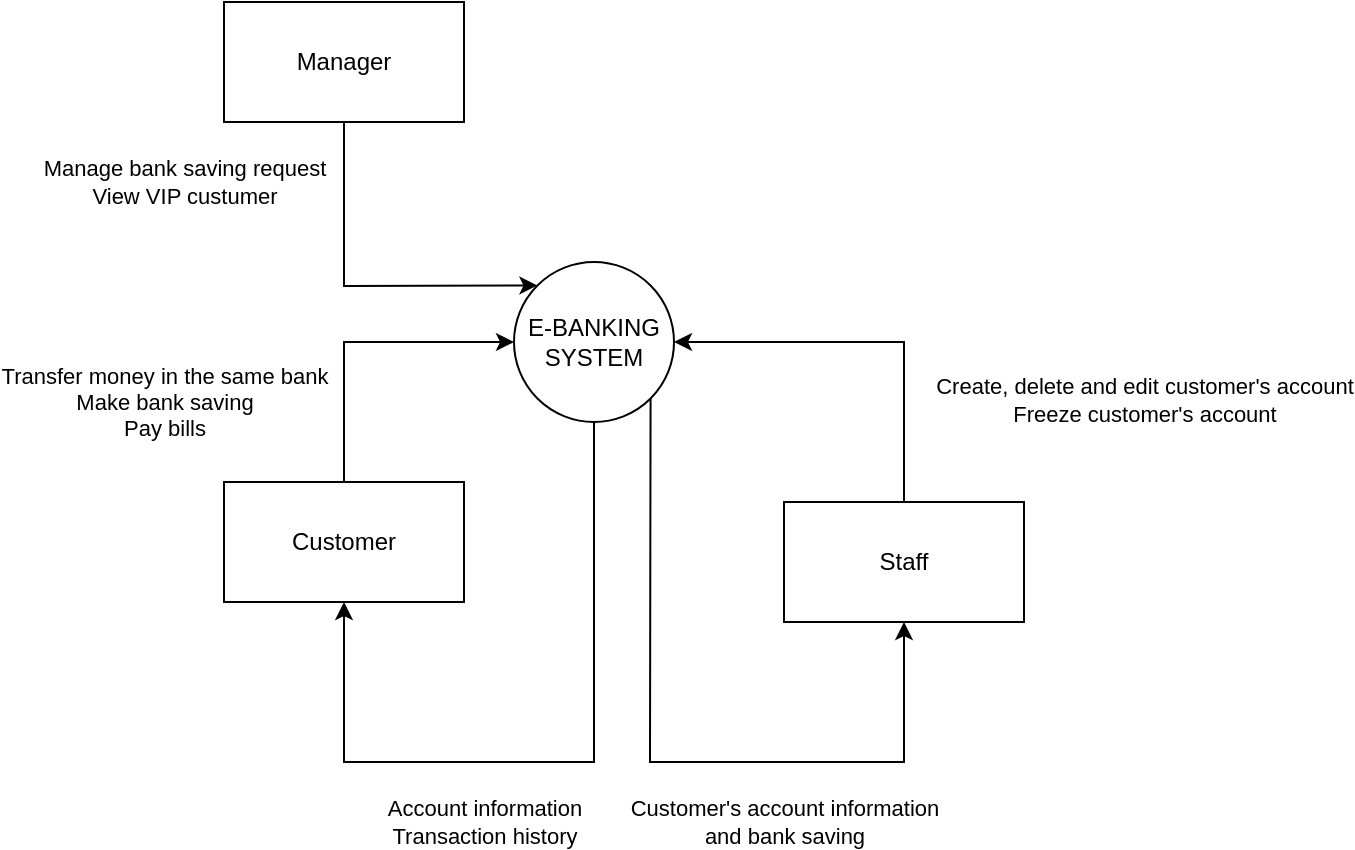 <mxfile version="21.3.2" type="device">
  <diagram name="Page-1" id="qqPHltkYxfAaylnLrzff">
    <mxGraphModel dx="1114" dy="584" grid="1" gridSize="10" guides="1" tooltips="1" connect="1" arrows="1" fold="1" page="1" pageScale="1" pageWidth="850" pageHeight="1100" math="0" shadow="0">
      <root>
        <mxCell id="0" />
        <mxCell id="1" parent="0" />
        <mxCell id="Uytmos-608Tqqh-gBSvN-1" value="E-BANKING&lt;br&gt;SYSTEM" style="ellipse;whiteSpace=wrap;html=1;aspect=fixed;" parent="1" vertex="1">
          <mxGeometry x="425" y="440" width="80" height="80" as="geometry" />
        </mxCell>
        <mxCell id="Uytmos-608Tqqh-gBSvN-2" value="Manager" style="rounded=0;whiteSpace=wrap;html=1;" parent="1" vertex="1">
          <mxGeometry x="280" y="310" width="120" height="60" as="geometry" />
        </mxCell>
        <mxCell id="Uytmos-608Tqqh-gBSvN-3" value="" style="endArrow=classic;html=1;rounded=0;exitX=0.5;exitY=1;exitDx=0;exitDy=0;entryX=0;entryY=0;entryDx=0;entryDy=0;" parent="1" source="Uytmos-608Tqqh-gBSvN-2" target="Uytmos-608Tqqh-gBSvN-1" edge="1">
          <mxGeometry width="50" height="50" relative="1" as="geometry">
            <mxPoint x="350" y="430" as="sourcePoint" />
            <mxPoint x="400" y="380" as="targetPoint" />
            <Array as="points">
              <mxPoint x="340" y="452" />
            </Array>
          </mxGeometry>
        </mxCell>
        <mxCell id="Uytmos-608Tqqh-gBSvN-4" value="Manage bank saving request&lt;br&gt;View VIP custumer" style="edgeLabel;html=1;align=center;verticalAlign=middle;resizable=0;points=[];" parent="Uytmos-608Tqqh-gBSvN-3" vertex="1" connectable="0">
          <mxGeometry x="-0.714" y="3" relative="1" as="geometry">
            <mxPoint x="-83" y="4" as="offset" />
          </mxGeometry>
        </mxCell>
        <mxCell id="Uytmos-608Tqqh-gBSvN-5" value="Customer" style="rounded=0;whiteSpace=wrap;html=1;" parent="1" vertex="1">
          <mxGeometry x="280" y="550" width="120" height="60" as="geometry" />
        </mxCell>
        <mxCell id="Uytmos-608Tqqh-gBSvN-6" value="Transfer money in the same bank&lt;br&gt;Make bank saving&lt;br&gt;Pay bills" style="endArrow=classic;html=1;rounded=0;exitX=0.5;exitY=0;exitDx=0;exitDy=0;entryX=0;entryY=0.5;entryDx=0;entryDy=0;" parent="1" source="Uytmos-608Tqqh-gBSvN-5" target="Uytmos-608Tqqh-gBSvN-1" edge="1">
          <mxGeometry x="-0.484" y="90" width="50" height="50" relative="1" as="geometry">
            <mxPoint x="360" y="540" as="sourcePoint" />
            <mxPoint x="410" y="490" as="targetPoint" />
            <Array as="points">
              <mxPoint x="340" y="480" />
            </Array>
            <mxPoint as="offset" />
          </mxGeometry>
        </mxCell>
        <mxCell id="Uytmos-608Tqqh-gBSvN-7" value="Account information&lt;br&gt;Transaction history" style="endArrow=classic;html=1;rounded=0;exitX=0.5;exitY=1;exitDx=0;exitDy=0;entryX=0.5;entryY=1;entryDx=0;entryDy=0;" parent="1" source="Uytmos-608Tqqh-gBSvN-1" target="Uytmos-608Tqqh-gBSvN-5" edge="1">
          <mxGeometry x="0.2" y="30" width="50" height="50" relative="1" as="geometry">
            <mxPoint x="370" y="760" as="sourcePoint" />
            <mxPoint x="455" y="690" as="targetPoint" />
            <Array as="points">
              <mxPoint x="465" y="690" />
              <mxPoint x="340" y="690" />
            </Array>
            <mxPoint as="offset" />
          </mxGeometry>
        </mxCell>
        <mxCell id="Uytmos-608Tqqh-gBSvN-8" value="Staff" style="rounded=0;whiteSpace=wrap;html=1;" parent="1" vertex="1">
          <mxGeometry x="560" y="560" width="120" height="60" as="geometry" />
        </mxCell>
        <mxCell id="Uytmos-608Tqqh-gBSvN-9" value="Create, delete and edit customer&#39;s account&lt;br&gt;Freeze customer&#39;s account" style="endArrow=classic;html=1;rounded=0;exitX=0.5;exitY=0;exitDx=0;exitDy=0;entryX=1;entryY=0.5;entryDx=0;entryDy=0;" parent="1" source="Uytmos-608Tqqh-gBSvN-8" target="Uytmos-608Tqqh-gBSvN-1" edge="1">
          <mxGeometry x="-0.487" y="-120" width="50" height="50" relative="1" as="geometry">
            <mxPoint x="350" y="560" as="sourcePoint" />
            <mxPoint x="435" y="490" as="targetPoint" />
            <Array as="points">
              <mxPoint x="620" y="480" />
            </Array>
            <mxPoint y="-1" as="offset" />
          </mxGeometry>
        </mxCell>
        <mxCell id="Uytmos-608Tqqh-gBSvN-10" value="Customer&#39;s account information &lt;br&gt;and bank saving" style="endArrow=classic;html=1;rounded=0;exitX=1;exitY=1;exitDx=0;exitDy=0;entryX=0.5;entryY=1;entryDx=0;entryDy=0;" parent="1" source="Uytmos-608Tqqh-gBSvN-1" target="Uytmos-608Tqqh-gBSvN-8" edge="1">
          <mxGeometry x="0.314" y="-30" width="50" height="50" relative="1" as="geometry">
            <mxPoint x="490" y="590" as="sourcePoint" />
            <mxPoint x="615" y="650" as="targetPoint" />
            <Array as="points">
              <mxPoint x="493" y="690" />
              <mxPoint x="550" y="690" />
              <mxPoint x="620" y="690" />
            </Array>
            <mxPoint as="offset" />
          </mxGeometry>
        </mxCell>
      </root>
    </mxGraphModel>
  </diagram>
</mxfile>
